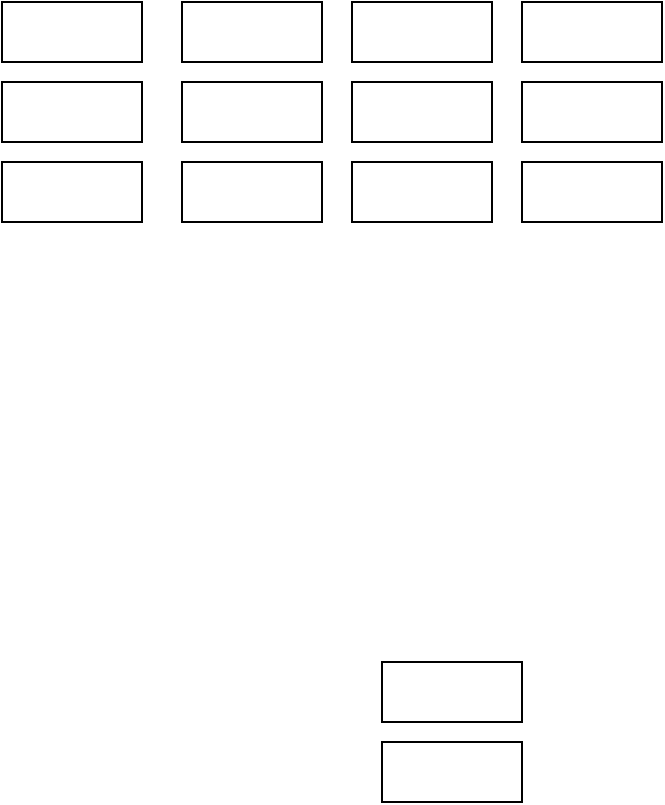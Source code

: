 <mxfile version="21.7.4" type="github">
  <diagram name="Page-1" id="GqKCmJBMcg34R5TixOiP">
    <mxGraphModel dx="1434" dy="1900" grid="1" gridSize="10" guides="1" tooltips="1" connect="1" arrows="1" fold="1" page="1" pageScale="1" pageWidth="850" pageHeight="1100" math="0" shadow="0">
      <root>
        <mxCell id="0" />
        <mxCell id="1" parent="0" />
        <mxCell id="ZPJvlLc-Iu8yikDsORwH-1" value="" style="rounded=0;whiteSpace=wrap;html=1;" vertex="1" parent="1">
          <mxGeometry x="250" y="-1030" width="70" height="30" as="geometry" />
        </mxCell>
        <mxCell id="ZPJvlLc-Iu8yikDsORwH-2" value="" style="rounded=0;whiteSpace=wrap;html=1;" vertex="1" parent="1">
          <mxGeometry x="250" y="-990" width="70" height="30" as="geometry" />
        </mxCell>
        <mxCell id="ZPJvlLc-Iu8yikDsORwH-3" value="" style="rounded=0;whiteSpace=wrap;html=1;" vertex="1" parent="1">
          <mxGeometry x="250" y="-950" width="70" height="30" as="geometry" />
        </mxCell>
        <mxCell id="ZPJvlLc-Iu8yikDsORwH-4" value="" style="rounded=0;whiteSpace=wrap;html=1;" vertex="1" parent="1">
          <mxGeometry x="340" y="-1030" width="70" height="30" as="geometry" />
        </mxCell>
        <mxCell id="ZPJvlLc-Iu8yikDsORwH-5" value="" style="rounded=0;whiteSpace=wrap;html=1;" vertex="1" parent="1">
          <mxGeometry x="340" y="-990" width="70" height="30" as="geometry" />
        </mxCell>
        <mxCell id="ZPJvlLc-Iu8yikDsORwH-6" value="" style="rounded=0;whiteSpace=wrap;html=1;" vertex="1" parent="1">
          <mxGeometry x="340" y="-950" width="70" height="30" as="geometry" />
        </mxCell>
        <mxCell id="ZPJvlLc-Iu8yikDsORwH-10" value="" style="rounded=0;whiteSpace=wrap;html=1;" vertex="1" parent="1">
          <mxGeometry x="425" y="-1030" width="70" height="30" as="geometry" />
        </mxCell>
        <mxCell id="ZPJvlLc-Iu8yikDsORwH-11" value="" style="rounded=0;whiteSpace=wrap;html=1;" vertex="1" parent="1">
          <mxGeometry x="425" y="-990" width="70" height="30" as="geometry" />
        </mxCell>
        <mxCell id="ZPJvlLc-Iu8yikDsORwH-12" value="" style="rounded=0;whiteSpace=wrap;html=1;" vertex="1" parent="1">
          <mxGeometry x="425" y="-950" width="70" height="30" as="geometry" />
        </mxCell>
        <mxCell id="ZPJvlLc-Iu8yikDsORwH-13" value="" style="rounded=0;whiteSpace=wrap;html=1;" vertex="1" parent="1">
          <mxGeometry x="510" y="-1030" width="70" height="30" as="geometry" />
        </mxCell>
        <mxCell id="ZPJvlLc-Iu8yikDsORwH-14" value="" style="rounded=0;whiteSpace=wrap;html=1;" vertex="1" parent="1">
          <mxGeometry x="510" y="-990" width="70" height="30" as="geometry" />
        </mxCell>
        <mxCell id="ZPJvlLc-Iu8yikDsORwH-15" value="" style="rounded=0;whiteSpace=wrap;html=1;" vertex="1" parent="1">
          <mxGeometry x="510" y="-950" width="70" height="30" as="geometry" />
        </mxCell>
        <mxCell id="ZPJvlLc-Iu8yikDsORwH-16" value="" style="rounded=0;whiteSpace=wrap;html=1;" vertex="1" parent="1">
          <mxGeometry x="440" y="-700" width="70" height="30" as="geometry" />
        </mxCell>
        <mxCell id="ZPJvlLc-Iu8yikDsORwH-17" value="" style="rounded=0;whiteSpace=wrap;html=1;" vertex="1" parent="1">
          <mxGeometry x="440" y="-660" width="70" height="30" as="geometry" />
        </mxCell>
      </root>
    </mxGraphModel>
  </diagram>
</mxfile>

